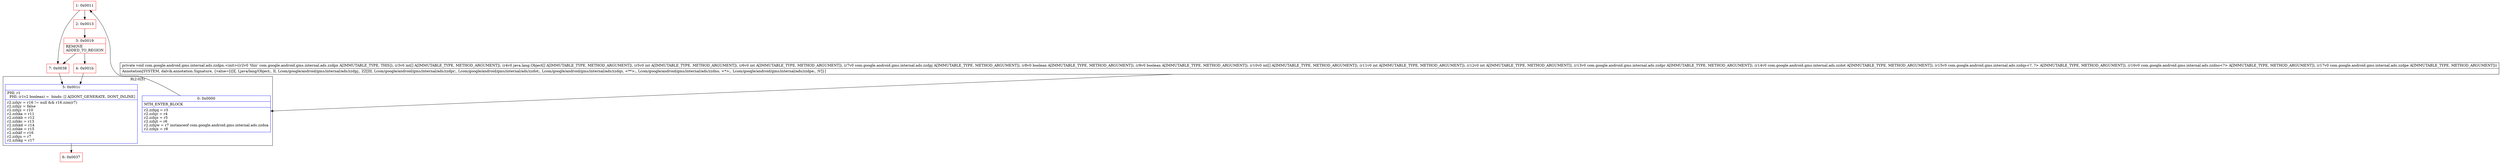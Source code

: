 digraph "CFG forcom.google.android.gms.internal.ads.zzdpn.\<init\>([I[Ljava\/lang\/Object;IILcom\/google\/android\/gms\/internal\/ads\/zzdpj;ZZ[IIILcom\/google\/android\/gms\/internal\/ads\/zzdpr;Lcom\/google\/android\/gms\/internal\/ads\/zzdot;Lcom\/google\/android\/gms\/internal\/ads\/zzdqs;Lcom\/google\/android\/gms\/internal\/ads\/zzdno;Lcom\/google\/android\/gms\/internal\/ads\/zzdpe;)V" {
subgraph cluster_Region_1481362165 {
label = "R(2:0|5)";
node [shape=record,color=blue];
Node_0 [shape=record,label="{0\:\ 0x0000|MTH_ENTER_BLOCK\l|r2.zzhjq = r3\lr2.zzhjr = r4\lr2.zzhjs = r5\lr2.zzhjt = r6\lr2.zzhjw = r7 instanceof com.google.android.gms.internal.ads.zzdoa\lr2.zzhjx = r8\l}"];
Node_5 [shape=record,label="{5\:\ 0x001c|PHI: r1 \l  PHI: (r1v2 boolean) =  binds: [] A[DONT_GENERATE, DONT_INLINE]\l|r2.zzhjv = r16 != null && r16.zzm(r7)\lr2.zzhjy = false\lr2.zzhjz = r10\lr2.zzhka = r11\lr2.zzhkb = r12\lr2.zzhkc = r13\lr2.zzhkd = r14\lr2.zzhke = r15\lr2.zzhkf = r16\lr2.zzhju = r7\lr2.zzhkg = r17\l}"];
}
Node_1 [shape=record,color=red,label="{1\:\ 0x0011}"];
Node_2 [shape=record,color=red,label="{2\:\ 0x0013}"];
Node_3 [shape=record,color=red,label="{3\:\ 0x0019|REMOVE\lADDED_TO_REGION\l}"];
Node_4 [shape=record,color=red,label="{4\:\ 0x001b}"];
Node_6 [shape=record,color=red,label="{6\:\ 0x0037}"];
Node_7 [shape=record,color=red,label="{7\:\ 0x0038}"];
MethodNode[shape=record,label="{private void com.google.android.gms.internal.ads.zzdpn.\<init\>((r2v0 'this' com.google.android.gms.internal.ads.zzdpn A[IMMUTABLE_TYPE, THIS]), (r3v0 int[] A[IMMUTABLE_TYPE, METHOD_ARGUMENT]), (r4v0 java.lang.Object[] A[IMMUTABLE_TYPE, METHOD_ARGUMENT]), (r5v0 int A[IMMUTABLE_TYPE, METHOD_ARGUMENT]), (r6v0 int A[IMMUTABLE_TYPE, METHOD_ARGUMENT]), (r7v0 com.google.android.gms.internal.ads.zzdpj A[IMMUTABLE_TYPE, METHOD_ARGUMENT]), (r8v0 boolean A[IMMUTABLE_TYPE, METHOD_ARGUMENT]), (r9v0 boolean A[IMMUTABLE_TYPE, METHOD_ARGUMENT]), (r10v0 int[] A[IMMUTABLE_TYPE, METHOD_ARGUMENT]), (r11v0 int A[IMMUTABLE_TYPE, METHOD_ARGUMENT]), (r12v0 int A[IMMUTABLE_TYPE, METHOD_ARGUMENT]), (r13v0 com.google.android.gms.internal.ads.zzdpr A[IMMUTABLE_TYPE, METHOD_ARGUMENT]), (r14v0 com.google.android.gms.internal.ads.zzdot A[IMMUTABLE_TYPE, METHOD_ARGUMENT]), (r15v0 com.google.android.gms.internal.ads.zzdqs\<?, ?\> A[IMMUTABLE_TYPE, METHOD_ARGUMENT]), (r16v0 com.google.android.gms.internal.ads.zzdno\<?\> A[IMMUTABLE_TYPE, METHOD_ARGUMENT]), (r17v0 com.google.android.gms.internal.ads.zzdpe A[IMMUTABLE_TYPE, METHOD_ARGUMENT]))  | Annotation[SYSTEM, dalvik.annotation.Signature, \{value=[([I[, Ljava\/lang\/Object;, II, Lcom\/google\/android\/gms\/internal\/ads\/zzdpj;, ZZ[III, Lcom\/google\/android\/gms\/internal\/ads\/zzdpr;, Lcom\/google\/android\/gms\/internal\/ads\/zzdot;, Lcom\/google\/android\/gms\/internal\/ads\/zzdqs, \<**\>;, Lcom\/google\/android\/gms\/internal\/ads\/zzdno, \<*\>;, Lcom\/google\/android\/gms\/internal\/ads\/zzdpe;, )V]\}]\l}"];
MethodNode -> Node_0;
Node_0 -> Node_1;
Node_5 -> Node_6;
Node_1 -> Node_2;
Node_1 -> Node_7;
Node_2 -> Node_3;
Node_3 -> Node_4;
Node_3 -> Node_7;
Node_4 -> Node_5;
Node_7 -> Node_5;
}

